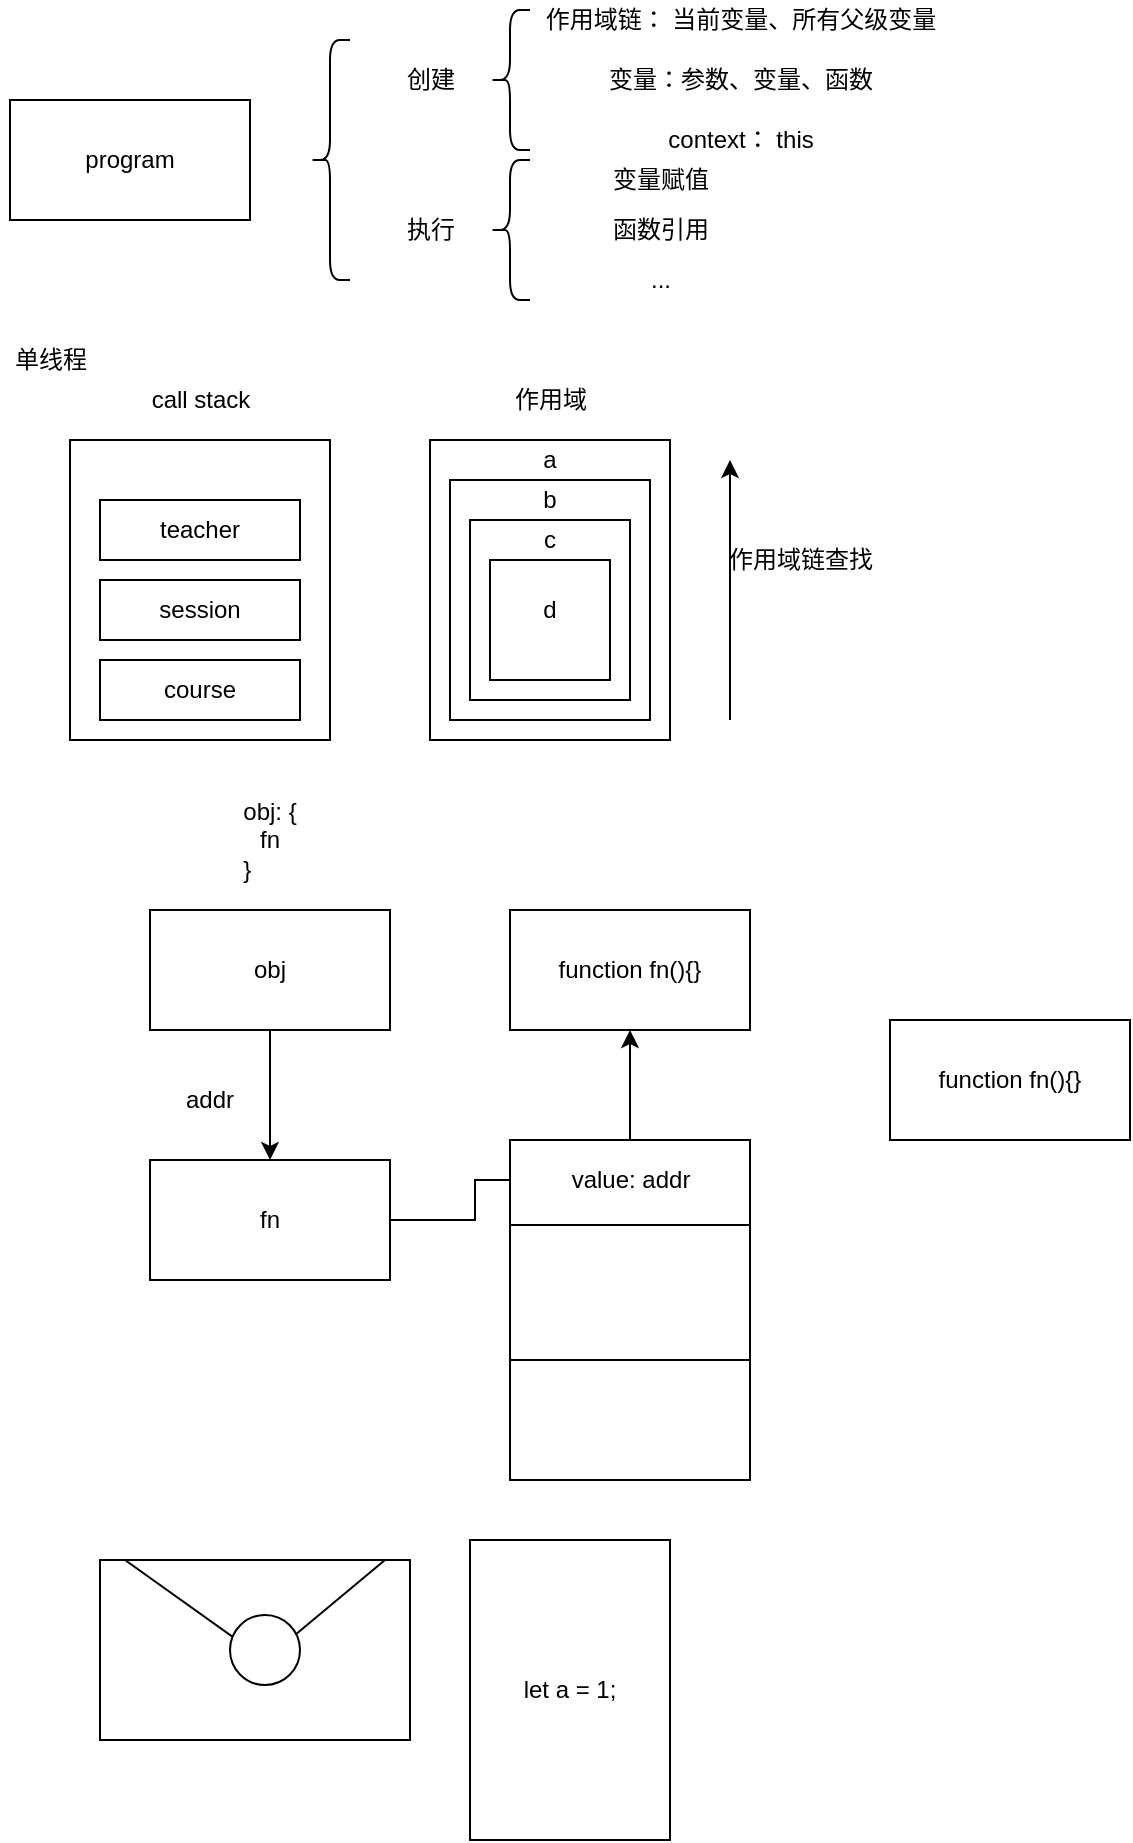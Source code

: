 <mxfile version="14.9.3" type="device"><diagram id="vI5qOvyaCxrcGlzghVO3" name="Page-1"><mxGraphModel dx="435" dy="304" grid="1" gridSize="10" guides="1" tooltips="1" connect="1" arrows="1" fold="1" page="1" pageScale="1" pageWidth="827" pageHeight="1169" math="0" shadow="0"><root><mxCell id="0"/><mxCell id="1" parent="0"/><mxCell id="bZ3ui2rlgPGmOTjPJP6i-1" value="program" style="rounded=0;whiteSpace=wrap;html=1;" vertex="1" parent="1"><mxGeometry x="30" y="120" width="120" height="60" as="geometry"/></mxCell><mxCell id="bZ3ui2rlgPGmOTjPJP6i-2" value="" style="shape=curlyBracket;whiteSpace=wrap;html=1;rounded=1;" vertex="1" parent="1"><mxGeometry x="180" y="90" width="20" height="120" as="geometry"/></mxCell><mxCell id="bZ3ui2rlgPGmOTjPJP6i-3" value="创建" style="text;html=1;align=center;verticalAlign=middle;resizable=0;points=[];autosize=1;strokeColor=none;" vertex="1" parent="1"><mxGeometry x="220" y="100" width="40" height="20" as="geometry"/></mxCell><mxCell id="bZ3ui2rlgPGmOTjPJP6i-4" value="执行" style="text;html=1;align=center;verticalAlign=middle;resizable=0;points=[];autosize=1;strokeColor=none;" vertex="1" parent="1"><mxGeometry x="220" y="175" width="40" height="20" as="geometry"/></mxCell><mxCell id="bZ3ui2rlgPGmOTjPJP6i-5" value="" style="shape=curlyBracket;whiteSpace=wrap;html=1;rounded=1;" vertex="1" parent="1"><mxGeometry x="270" y="75" width="20" height="70" as="geometry"/></mxCell><mxCell id="bZ3ui2rlgPGmOTjPJP6i-6" value="作用域链： 当前变量、所有父级变量" style="text;html=1;align=center;verticalAlign=middle;resizable=0;points=[];autosize=1;strokeColor=none;" vertex="1" parent="1"><mxGeometry x="290" y="70" width="210" height="20" as="geometry"/></mxCell><mxCell id="bZ3ui2rlgPGmOTjPJP6i-7" value="变量：参数、变量、函数" style="text;html=1;align=center;verticalAlign=middle;resizable=0;points=[];autosize=1;strokeColor=none;" vertex="1" parent="1"><mxGeometry x="320" y="100" width="150" height="20" as="geometry"/></mxCell><mxCell id="bZ3ui2rlgPGmOTjPJP6i-8" value="context： this" style="text;html=1;align=center;verticalAlign=middle;resizable=0;points=[];autosize=1;strokeColor=none;" vertex="1" parent="1"><mxGeometry x="350" y="130" width="90" height="20" as="geometry"/></mxCell><mxCell id="bZ3ui2rlgPGmOTjPJP6i-9" value="" style="shape=curlyBracket;whiteSpace=wrap;html=1;rounded=1;" vertex="1" parent="1"><mxGeometry x="270" y="150" width="20" height="70" as="geometry"/></mxCell><mxCell id="bZ3ui2rlgPGmOTjPJP6i-10" value="变量赋值" style="text;html=1;align=center;verticalAlign=middle;resizable=0;points=[];autosize=1;strokeColor=none;" vertex="1" parent="1"><mxGeometry x="325" y="150" width="60" height="20" as="geometry"/></mxCell><mxCell id="bZ3ui2rlgPGmOTjPJP6i-11" value="函数引用" style="text;html=1;align=center;verticalAlign=middle;resizable=0;points=[];autosize=1;strokeColor=none;" vertex="1" parent="1"><mxGeometry x="325" y="175" width="60" height="20" as="geometry"/></mxCell><mxCell id="bZ3ui2rlgPGmOTjPJP6i-12" value="..." style="text;html=1;align=center;verticalAlign=middle;resizable=0;points=[];autosize=1;strokeColor=none;" vertex="1" parent="1"><mxGeometry x="340" y="200" width="30" height="20" as="geometry"/></mxCell><mxCell id="bZ3ui2rlgPGmOTjPJP6i-13" value="" style="rounded=0;whiteSpace=wrap;html=1;" vertex="1" parent="1"><mxGeometry x="60" y="290" width="130" height="150" as="geometry"/></mxCell><mxCell id="bZ3ui2rlgPGmOTjPJP6i-14" value="单线程" style="text;html=1;align=center;verticalAlign=middle;resizable=0;points=[];autosize=1;strokeColor=none;" vertex="1" parent="1"><mxGeometry x="25" y="240" width="50" height="20" as="geometry"/></mxCell><mxCell id="bZ3ui2rlgPGmOTjPJP6i-15" value="call stack" style="text;html=1;align=center;verticalAlign=middle;resizable=0;points=[];autosize=1;strokeColor=none;" vertex="1" parent="1"><mxGeometry x="95" y="260" width="60" height="20" as="geometry"/></mxCell><mxCell id="bZ3ui2rlgPGmOTjPJP6i-16" value="course" style="rounded=0;whiteSpace=wrap;html=1;" vertex="1" parent="1"><mxGeometry x="75" y="400" width="100" height="30" as="geometry"/></mxCell><mxCell id="bZ3ui2rlgPGmOTjPJP6i-17" value="session" style="rounded=0;whiteSpace=wrap;html=1;" vertex="1" parent="1"><mxGeometry x="75" y="360" width="100" height="30" as="geometry"/></mxCell><mxCell id="bZ3ui2rlgPGmOTjPJP6i-18" value="teacher" style="rounded=0;whiteSpace=wrap;html=1;" vertex="1" parent="1"><mxGeometry x="75" y="320" width="100" height="30" as="geometry"/></mxCell><mxCell id="bZ3ui2rlgPGmOTjPJP6i-19" value="" style="rounded=0;whiteSpace=wrap;html=1;" vertex="1" parent="1"><mxGeometry x="240" y="290" width="120" height="150" as="geometry"/></mxCell><mxCell id="bZ3ui2rlgPGmOTjPJP6i-20" value="作用域" style="text;html=1;align=center;verticalAlign=middle;resizable=0;points=[];autosize=1;strokeColor=none;" vertex="1" parent="1"><mxGeometry x="275" y="260" width="50" height="20" as="geometry"/></mxCell><mxCell id="bZ3ui2rlgPGmOTjPJP6i-21" value="" style="rounded=0;whiteSpace=wrap;html=1;" vertex="1" parent="1"><mxGeometry x="250" y="310" width="100" height="120" as="geometry"/></mxCell><mxCell id="bZ3ui2rlgPGmOTjPJP6i-22" value="" style="rounded=0;whiteSpace=wrap;html=1;" vertex="1" parent="1"><mxGeometry x="260" y="330" width="80" height="90" as="geometry"/></mxCell><mxCell id="bZ3ui2rlgPGmOTjPJP6i-23" value="" style="rounded=0;whiteSpace=wrap;html=1;" vertex="1" parent="1"><mxGeometry x="270" y="350" width="60" height="60" as="geometry"/></mxCell><mxCell id="bZ3ui2rlgPGmOTjPJP6i-24" value="d" style="text;html=1;strokeColor=none;fillColor=none;align=center;verticalAlign=middle;whiteSpace=wrap;rounded=0;" vertex="1" parent="1"><mxGeometry x="280" y="365" width="40" height="20" as="geometry"/></mxCell><mxCell id="bZ3ui2rlgPGmOTjPJP6i-25" value="c" style="text;html=1;strokeColor=none;fillColor=none;align=center;verticalAlign=middle;whiteSpace=wrap;rounded=0;" vertex="1" parent="1"><mxGeometry x="280" y="330" width="40" height="20" as="geometry"/></mxCell><mxCell id="bZ3ui2rlgPGmOTjPJP6i-26" value="b" style="text;html=1;strokeColor=none;fillColor=none;align=center;verticalAlign=middle;whiteSpace=wrap;rounded=0;" vertex="1" parent="1"><mxGeometry x="280" y="310" width="40" height="20" as="geometry"/></mxCell><mxCell id="bZ3ui2rlgPGmOTjPJP6i-27" value="a" style="text;html=1;strokeColor=none;fillColor=none;align=center;verticalAlign=middle;whiteSpace=wrap;rounded=0;" vertex="1" parent="1"><mxGeometry x="280" y="290" width="40" height="20" as="geometry"/></mxCell><mxCell id="bZ3ui2rlgPGmOTjPJP6i-28" value="" style="endArrow=classic;html=1;" edge="1" parent="1"><mxGeometry width="50" height="50" relative="1" as="geometry"><mxPoint x="390" y="430" as="sourcePoint"/><mxPoint x="390" y="300" as="targetPoint"/></mxGeometry></mxCell><mxCell id="bZ3ui2rlgPGmOTjPJP6i-29" value="作用域链查找" style="text;html=1;align=center;verticalAlign=middle;resizable=0;points=[];autosize=1;strokeColor=none;" vertex="1" parent="1"><mxGeometry x="380" y="340" width="90" height="20" as="geometry"/></mxCell><mxCell id="bZ3ui2rlgPGmOTjPJP6i-34" value="" style="edgeStyle=orthogonalEdgeStyle;rounded=0;orthogonalLoop=1;jettySize=auto;html=1;" edge="1" parent="1" source="bZ3ui2rlgPGmOTjPJP6i-31" target="bZ3ui2rlgPGmOTjPJP6i-33"><mxGeometry relative="1" as="geometry"/></mxCell><mxCell id="bZ3ui2rlgPGmOTjPJP6i-31" value="obj" style="rounded=0;whiteSpace=wrap;html=1;" vertex="1" parent="1"><mxGeometry x="100" y="525" width="120" height="60" as="geometry"/></mxCell><mxCell id="bZ3ui2rlgPGmOTjPJP6i-32" value="obj: {&lt;br&gt;fn&lt;br&gt;&lt;div style=&quot;text-align: left&quot;&gt;&lt;span&gt;}&lt;/span&gt;&lt;/div&gt;" style="text;html=1;strokeColor=none;fillColor=none;align=center;verticalAlign=middle;whiteSpace=wrap;rounded=0;" vertex="1" parent="1"><mxGeometry x="140" y="480" width="40" height="20" as="geometry"/></mxCell><mxCell id="bZ3ui2rlgPGmOTjPJP6i-41" value="" style="edgeStyle=orthogonalEdgeStyle;rounded=0;orthogonalLoop=1;jettySize=auto;html=1;" edge="1" parent="1" source="bZ3ui2rlgPGmOTjPJP6i-33" target="bZ3ui2rlgPGmOTjPJP6i-39"><mxGeometry relative="1" as="geometry"/></mxCell><mxCell id="bZ3ui2rlgPGmOTjPJP6i-33" value="fn" style="rounded=0;whiteSpace=wrap;html=1;" vertex="1" parent="1"><mxGeometry x="100" y="650" width="120" height="60" as="geometry"/></mxCell><mxCell id="bZ3ui2rlgPGmOTjPJP6i-35" value="addr" style="text;html=1;strokeColor=none;fillColor=none;align=center;verticalAlign=middle;whiteSpace=wrap;rounded=0;" vertex="1" parent="1"><mxGeometry x="110" y="610" width="40" height="20" as="geometry"/></mxCell><mxCell id="bZ3ui2rlgPGmOTjPJP6i-42" value="" style="edgeStyle=orthogonalEdgeStyle;rounded=0;orthogonalLoop=1;jettySize=auto;html=1;" edge="1" parent="1" source="bZ3ui2rlgPGmOTjPJP6i-36" target="bZ3ui2rlgPGmOTjPJP6i-40"><mxGeometry relative="1" as="geometry"/></mxCell><mxCell id="bZ3ui2rlgPGmOTjPJP6i-36" value="" style="rounded=0;whiteSpace=wrap;html=1;" vertex="1" parent="1"><mxGeometry x="280" y="640" width="120" height="170" as="geometry"/></mxCell><mxCell id="bZ3ui2rlgPGmOTjPJP6i-37" value="" style="endArrow=none;html=1;exitX=0;exitY=0.25;exitDx=0;exitDy=0;entryX=1;entryY=0.25;entryDx=0;entryDy=0;" edge="1" parent="1" source="bZ3ui2rlgPGmOTjPJP6i-36" target="bZ3ui2rlgPGmOTjPJP6i-36"><mxGeometry width="50" height="50" relative="1" as="geometry"><mxPoint x="240" y="660" as="sourcePoint"/><mxPoint x="290" y="610" as="targetPoint"/></mxGeometry></mxCell><mxCell id="bZ3ui2rlgPGmOTjPJP6i-38" value="" style="endArrow=none;html=1;exitX=0;exitY=0.25;exitDx=0;exitDy=0;entryX=1;entryY=0.25;entryDx=0;entryDy=0;" edge="1" parent="1"><mxGeometry width="50" height="50" relative="1" as="geometry"><mxPoint x="280" y="750" as="sourcePoint"/><mxPoint x="400" y="750" as="targetPoint"/></mxGeometry></mxCell><mxCell id="bZ3ui2rlgPGmOTjPJP6i-39" value="value: addr" style="text;html=1;align=center;verticalAlign=middle;resizable=0;points=[];autosize=1;strokeColor=none;" vertex="1" parent="1"><mxGeometry x="305" y="650" width="70" height="20" as="geometry"/></mxCell><mxCell id="bZ3ui2rlgPGmOTjPJP6i-40" value="function fn(){}" style="rounded=0;whiteSpace=wrap;html=1;" vertex="1" parent="1"><mxGeometry x="280" y="525" width="120" height="60" as="geometry"/></mxCell><mxCell id="bZ3ui2rlgPGmOTjPJP6i-43" value="function fn(){}" style="rounded=0;whiteSpace=wrap;html=1;" vertex="1" parent="1"><mxGeometry x="470" y="580" width="120" height="60" as="geometry"/></mxCell><mxCell id="bZ3ui2rlgPGmOTjPJP6i-44" value="" style="rounded=0;whiteSpace=wrap;html=1;" vertex="1" parent="1"><mxGeometry x="75" y="850" width="155" height="90" as="geometry"/></mxCell><mxCell id="bZ3ui2rlgPGmOTjPJP6i-45" value="" style="endArrow=none;html=1;" edge="1" parent="1"><mxGeometry width="50" height="50" relative="1" as="geometry"><mxPoint x="157.5" y="900" as="sourcePoint"/><mxPoint x="217.5" y="850" as="targetPoint"/></mxGeometry></mxCell><mxCell id="bZ3ui2rlgPGmOTjPJP6i-46" value="" style="endArrow=none;html=1;" edge="1" parent="1"><mxGeometry width="50" height="50" relative="1" as="geometry"><mxPoint x="87.5" y="850" as="sourcePoint"/><mxPoint x="157.5" y="900" as="targetPoint"/></mxGeometry></mxCell><mxCell id="bZ3ui2rlgPGmOTjPJP6i-47" value="" style="ellipse;whiteSpace=wrap;html=1;aspect=fixed;" vertex="1" parent="1"><mxGeometry x="140" y="877.5" width="35" height="35" as="geometry"/></mxCell><mxCell id="bZ3ui2rlgPGmOTjPJP6i-48" value="let a = 1;" style="rounded=0;whiteSpace=wrap;html=1;" vertex="1" parent="1"><mxGeometry x="260" y="840" width="100" height="150" as="geometry"/></mxCell></root></mxGraphModel></diagram></mxfile>